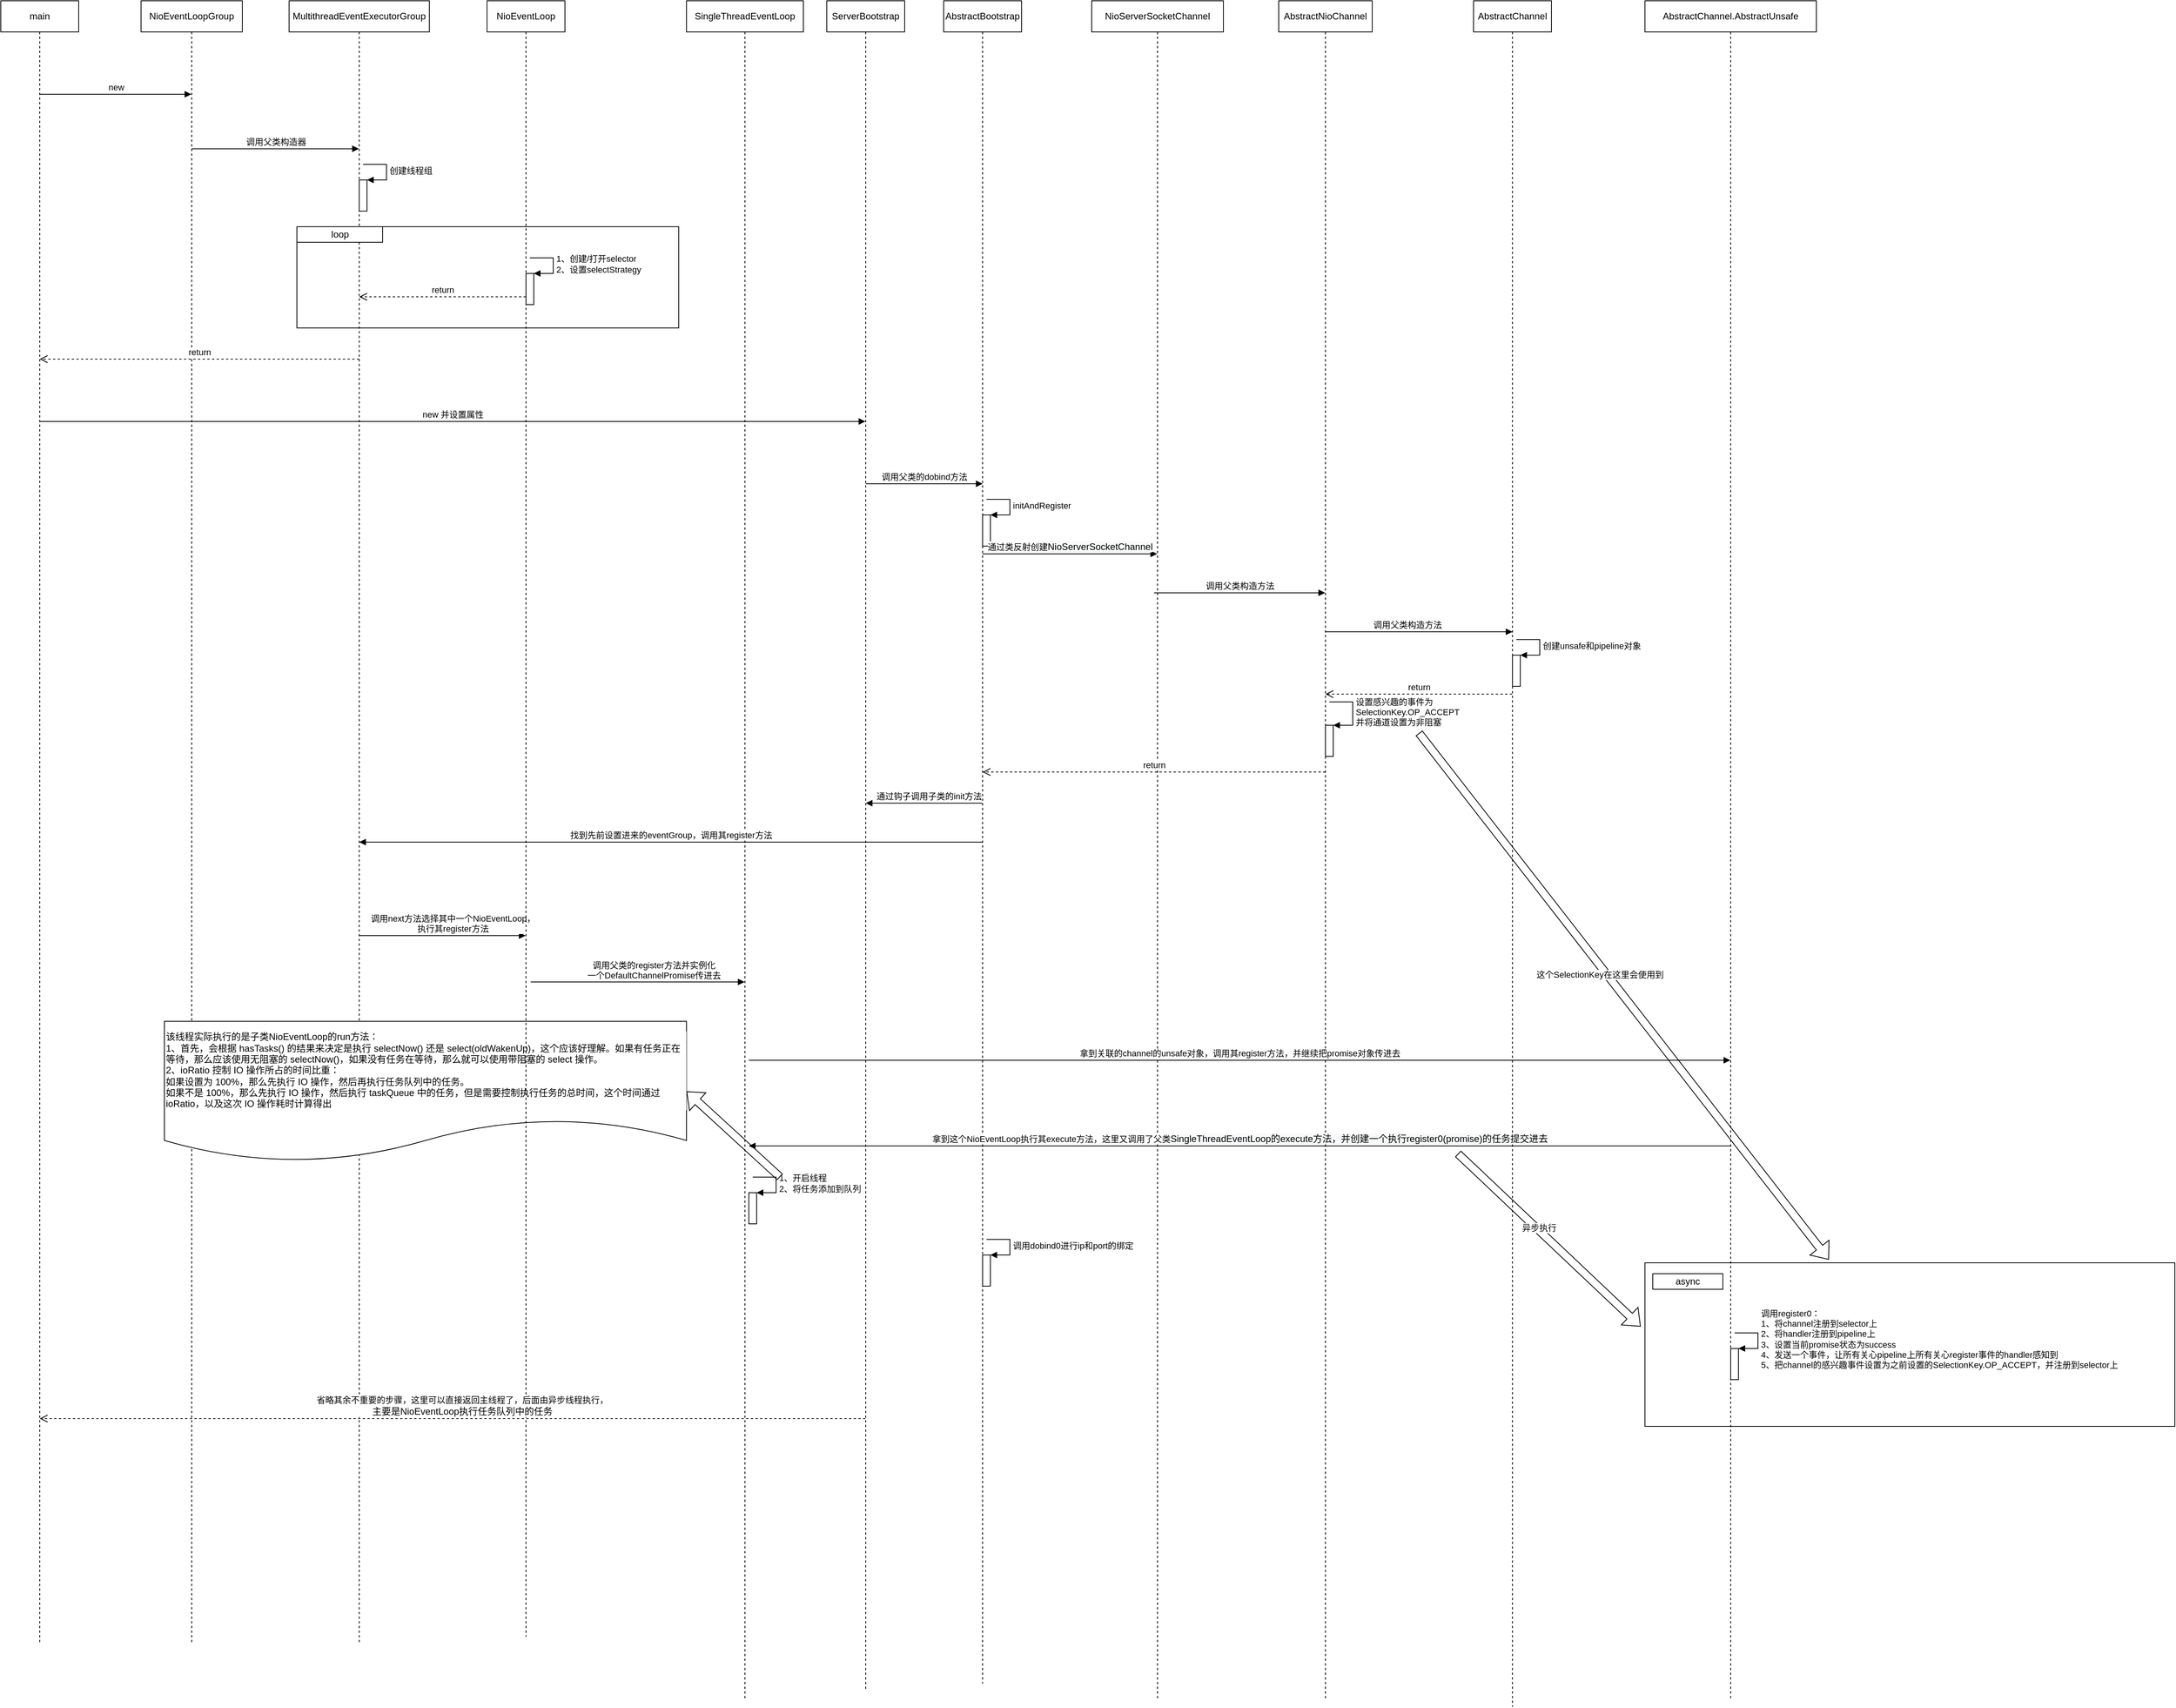 <mxfile version="20.2.3" type="github" pages="3">
  <diagram id="tIxRO8xajf78YPQee-sz" name="server启动流程">
    <mxGraphModel dx="2013" dy="654" grid="1" gridSize="10" guides="1" tooltips="1" connect="1" arrows="1" fold="1" page="1" pageScale="1" pageWidth="827" pageHeight="1169" math="0" shadow="0">
      <root>
        <mxCell id="0" />
        <mxCell id="1" parent="0" />
        <mxCell id="DxM8Dleu8LJ3Jo9YHwbV-5" value="" style="whiteSpace=wrap;html=1;" parent="1" vertex="1">
          <mxGeometry x="1850" y="1720" width="680" height="210" as="geometry" />
        </mxCell>
        <mxCell id="Zc0WpYRjjQa7R1iuoixP-24" value="" style="verticalLabelPosition=bottom;verticalAlign=top;html=1;shape=mxgraph.basic.rect;fillColor2=none;strokeWidth=1;size=20;indent=5;labelBackgroundColor=#1A1A1A;" parent="1" vertex="1">
          <mxGeometry x="120" y="390" width="490" height="130" as="geometry" />
        </mxCell>
        <mxCell id="FBzr9HJSju0Ybb7Xefjj-1" value="main" style="shape=umlLifeline;perimeter=lifelinePerimeter;whiteSpace=wrap;html=1;container=1;collapsible=0;recursiveResize=0;outlineConnect=0;" parent="1" vertex="1">
          <mxGeometry x="-260" y="100" width="100" height="2110" as="geometry" />
        </mxCell>
        <mxCell id="FBzr9HJSju0Ybb7Xefjj-2" value="NioEventLoopGroup" style="shape=umlLifeline;perimeter=lifelinePerimeter;whiteSpace=wrap;html=1;container=1;collapsible=0;recursiveResize=0;outlineConnect=0;" parent="1" vertex="1">
          <mxGeometry x="-80" y="100" width="130" height="2110" as="geometry" />
        </mxCell>
        <mxCell id="Zc0WpYRjjQa7R1iuoixP-1" value="MultithreadEventExecutorGroup" style="shape=umlLifeline;perimeter=lifelinePerimeter;whiteSpace=wrap;html=1;container=1;collapsible=0;recursiveResize=0;outlineConnect=0;" parent="1" vertex="1">
          <mxGeometry x="110" y="100" width="180" height="2110" as="geometry" />
        </mxCell>
        <mxCell id="Zc0WpYRjjQa7R1iuoixP-14" value="" style="html=1;points=[];perimeter=orthogonalPerimeter;labelBackgroundColor=#1A1A1A;" parent="Zc0WpYRjjQa7R1iuoixP-1" vertex="1">
          <mxGeometry x="90" y="230" width="10" height="40" as="geometry" />
        </mxCell>
        <mxCell id="Zc0WpYRjjQa7R1iuoixP-15" value="创建线程组" style="edgeStyle=orthogonalEdgeStyle;html=1;align=left;spacingLeft=2;endArrow=block;rounded=0;entryX=1;entryY=0;" parent="Zc0WpYRjjQa7R1iuoixP-1" target="Zc0WpYRjjQa7R1iuoixP-14" edge="1">
          <mxGeometry relative="1" as="geometry">
            <mxPoint x="95" y="210" as="sourcePoint" />
            <Array as="points">
              <mxPoint x="125" y="210" />
            </Array>
          </mxGeometry>
        </mxCell>
        <mxCell id="Zc0WpYRjjQa7R1iuoixP-26" value="loop" style="verticalLabelPosition=middle;verticalAlign=middle;html=1;shape=mxgraph.basic.rect;fillColor2=none;strokeWidth=1;size=20;indent=5;labelBackgroundColor=#FFFFFF;fontColor=#000000;labelPosition=center;align=center;" parent="Zc0WpYRjjQa7R1iuoixP-1" vertex="1">
          <mxGeometry x="10" y="290" width="110" height="20" as="geometry" />
        </mxCell>
        <mxCell id="Zc0WpYRjjQa7R1iuoixP-27" value="return" style="html=1;verticalAlign=bottom;endArrow=open;dashed=1;endSize=8;rounded=0;fontColor=#000000;" parent="Zc0WpYRjjQa7R1iuoixP-1" target="FBzr9HJSju0Ybb7Xefjj-1" edge="1">
          <mxGeometry relative="1" as="geometry">
            <mxPoint x="90" y="460" as="sourcePoint" />
            <mxPoint x="10" y="460" as="targetPoint" />
            <Array as="points">
              <mxPoint x="-60" y="460" />
            </Array>
          </mxGeometry>
        </mxCell>
        <mxCell id="9O3o-UVENLf6trGfuzex-10" value="调用next方法选择其中一个NioEventLoop，&lt;br&gt;执行其register方法" style="html=1;verticalAlign=bottom;endArrow=block;rounded=0;" parent="Zc0WpYRjjQa7R1iuoixP-1" target="Zc0WpYRjjQa7R1iuoixP-2" edge="1">
          <mxGeometry x="0.124" width="80" relative="1" as="geometry">
            <mxPoint x="90" y="1200" as="sourcePoint" />
            <mxPoint x="170" y="1200" as="targetPoint" />
            <mxPoint as="offset" />
          </mxGeometry>
        </mxCell>
        <mxCell id="9O3o-UVENLf6trGfuzex-11" value="该线程实际执行的是子类NioEventLoop的run方法：&lt;br&gt;1、首先，会根据 hasTasks() 的结果来决定是执行 selectNow() 还是 select(oldWakenUp)，这个应该好理解。如果有任务正在等待，那么应该使用无阻塞的 selectNow()，如果没有任务在等待，那么就可以使用带阻塞的 select 操作。&lt;br&gt;2、ioRatio 控制 IO 操作所占的时间比重：&lt;br&gt;如果设置为 100%，那么先执行 IO 操作，然后再执行任务队列中的任务。&lt;br&gt;&lt;div style=&quot;&quot;&gt;如果不是 100%，那么先执行 IO 操作，然后执行 taskQueue 中的任务，但是需要控制执行任务的总时间，这个时间通过 ioRatio，以及这次 IO 操作耗时计算得出&lt;/div&gt;" style="shape=document;whiteSpace=wrap;html=1;boundedLbl=1;labelBackgroundColor=#FFFFFF;fontColor=#000000;align=left;" parent="Zc0WpYRjjQa7R1iuoixP-1" vertex="1">
          <mxGeometry x="-160" y="1310" width="670" height="180" as="geometry" />
        </mxCell>
        <mxCell id="Zc0WpYRjjQa7R1iuoixP-2" value="NioEventLoop" style="shape=umlLifeline;perimeter=lifelinePerimeter;whiteSpace=wrap;html=1;container=1;collapsible=0;recursiveResize=0;outlineConnect=0;" parent="1" vertex="1">
          <mxGeometry x="364" y="100" width="100" height="2100" as="geometry" />
        </mxCell>
        <mxCell id="Zc0WpYRjjQa7R1iuoixP-20" value="" style="html=1;points=[];perimeter=orthogonalPerimeter;labelBackgroundColor=#1A1A1A;" parent="Zc0WpYRjjQa7R1iuoixP-2" vertex="1">
          <mxGeometry x="50" y="350" width="10" height="40" as="geometry" />
        </mxCell>
        <mxCell id="Zc0WpYRjjQa7R1iuoixP-21" value="1、创建/打开selector&lt;br&gt;2、设置selectStrategy" style="edgeStyle=orthogonalEdgeStyle;html=1;align=left;spacingLeft=2;endArrow=block;rounded=0;entryX=1;entryY=0;" parent="Zc0WpYRjjQa7R1iuoixP-2" target="Zc0WpYRjjQa7R1iuoixP-20" edge="1">
          <mxGeometry relative="1" as="geometry">
            <mxPoint x="55" y="330" as="sourcePoint" />
            <Array as="points">
              <mxPoint x="85" y="330" />
            </Array>
          </mxGeometry>
        </mxCell>
        <mxCell id="Zc0WpYRjjQa7R1iuoixP-22" value="return" style="html=1;verticalAlign=bottom;endArrow=open;dashed=1;endSize=8;rounded=0;" parent="Zc0WpYRjjQa7R1iuoixP-2" target="Zc0WpYRjjQa7R1iuoixP-1" edge="1">
          <mxGeometry relative="1" as="geometry">
            <mxPoint x="50" y="380" as="sourcePoint" />
            <mxPoint x="-30" y="380" as="targetPoint" />
          </mxGeometry>
        </mxCell>
        <mxCell id="Zc0WpYRjjQa7R1iuoixP-4" value="ServerBootstrap" style="shape=umlLifeline;perimeter=lifelinePerimeter;whiteSpace=wrap;html=1;container=1;collapsible=0;recursiveResize=0;outlineConnect=0;" parent="1" vertex="1">
          <mxGeometry x="800" y="100" width="100" height="2170" as="geometry" />
        </mxCell>
        <mxCell id="Zc0WpYRjjQa7R1iuoixP-6" value="NioServerSocketChannel" style="shape=umlLifeline;perimeter=lifelinePerimeter;whiteSpace=wrap;html=1;container=1;collapsible=0;recursiveResize=0;outlineConnect=0;" parent="1" vertex="1">
          <mxGeometry x="1140" y="100" width="169" height="2180" as="geometry" />
        </mxCell>
        <mxCell id="Zc0WpYRjjQa7R1iuoixP-34" value="调用父类构造方法" style="html=1;verticalAlign=bottom;endArrow=block;rounded=0;" parent="Zc0WpYRjjQa7R1iuoixP-6" target="Zc0WpYRjjQa7R1iuoixP-7" edge="1">
          <mxGeometry width="80" relative="1" as="geometry">
            <mxPoint x="80" y="760" as="sourcePoint" />
            <mxPoint x="160" y="760" as="targetPoint" />
          </mxGeometry>
        </mxCell>
        <mxCell id="Zc0WpYRjjQa7R1iuoixP-7" value="AbstractNioChannel" style="shape=umlLifeline;perimeter=lifelinePerimeter;whiteSpace=wrap;html=1;container=1;collapsible=0;recursiveResize=0;outlineConnect=0;" parent="1" vertex="1">
          <mxGeometry x="1380" y="100" width="120" height="2180" as="geometry" />
        </mxCell>
        <mxCell id="Zc0WpYRjjQa7R1iuoixP-38" value="return" style="html=1;verticalAlign=bottom;endArrow=open;dashed=1;endSize=8;rounded=0;fontColor=#000000;" parent="Zc0WpYRjjQa7R1iuoixP-7" source="Zc0WpYRjjQa7R1iuoixP-8" edge="1">
          <mxGeometry relative="1" as="geometry">
            <mxPoint x="140" y="890" as="sourcePoint" />
            <mxPoint x="60" y="890" as="targetPoint" />
          </mxGeometry>
        </mxCell>
        <mxCell id="Zc0WpYRjjQa7R1iuoixP-39" value="" style="html=1;points=[];perimeter=orthogonalPerimeter;labelBackgroundColor=#1A1A1A;" parent="Zc0WpYRjjQa7R1iuoixP-7" vertex="1">
          <mxGeometry x="60" y="930" width="10" height="40" as="geometry" />
        </mxCell>
        <mxCell id="Zc0WpYRjjQa7R1iuoixP-40" value="设置感兴趣的事件为&lt;br&gt;SelectionKey.OP_ACCEPT&lt;br&gt;并将通道设置为非阻塞" style="edgeStyle=orthogonalEdgeStyle;html=1;align=left;spacingLeft=2;endArrow=block;rounded=0;entryX=1;entryY=0;" parent="Zc0WpYRjjQa7R1iuoixP-7" target="Zc0WpYRjjQa7R1iuoixP-39" edge="1">
          <mxGeometry relative="1" as="geometry">
            <mxPoint x="65" y="900" as="sourcePoint" />
            <Array as="points">
              <mxPoint x="95" y="900" />
            </Array>
          </mxGeometry>
        </mxCell>
        <mxCell id="9O3o-UVENLf6trGfuzex-1" value="return" style="html=1;verticalAlign=bottom;endArrow=open;dashed=1;endSize=8;rounded=0;fontColor=#000000;" parent="Zc0WpYRjjQa7R1iuoixP-7" target="Zc0WpYRjjQa7R1iuoixP-29" edge="1">
          <mxGeometry relative="1" as="geometry">
            <mxPoint x="60" y="990" as="sourcePoint" />
            <mxPoint x="-670" y="1000" as="targetPoint" />
          </mxGeometry>
        </mxCell>
        <mxCell id="Zc0WpYRjjQa7R1iuoixP-8" value="AbstractChannel" style="shape=umlLifeline;perimeter=lifelinePerimeter;whiteSpace=wrap;html=1;container=1;collapsible=0;recursiveResize=0;outlineConnect=0;" parent="1" vertex="1">
          <mxGeometry x="1630" y="100" width="100" height="2190" as="geometry" />
        </mxCell>
        <mxCell id="Zc0WpYRjjQa7R1iuoixP-35" value="调用父类构造方法" style="html=1;verticalAlign=bottom;endArrow=block;rounded=0;" parent="Zc0WpYRjjQa7R1iuoixP-8" source="Zc0WpYRjjQa7R1iuoixP-7" edge="1">
          <mxGeometry x="-0.129" width="80" relative="1" as="geometry">
            <mxPoint x="-150" y="810" as="sourcePoint" />
            <mxPoint x="50" y="810" as="targetPoint" />
            <mxPoint as="offset" />
          </mxGeometry>
        </mxCell>
        <mxCell id="Zc0WpYRjjQa7R1iuoixP-36" value="" style="html=1;points=[];perimeter=orthogonalPerimeter;labelBackgroundColor=#1A1A1A;" parent="Zc0WpYRjjQa7R1iuoixP-8" vertex="1">
          <mxGeometry x="50" y="840" width="10" height="40" as="geometry" />
        </mxCell>
        <mxCell id="Zc0WpYRjjQa7R1iuoixP-37" value="创建unsafe和pipeline对象" style="edgeStyle=orthogonalEdgeStyle;html=1;align=left;spacingLeft=2;endArrow=block;rounded=0;entryX=1;entryY=0;" parent="Zc0WpYRjjQa7R1iuoixP-8" target="Zc0WpYRjjQa7R1iuoixP-36" edge="1">
          <mxGeometry relative="1" as="geometry">
            <mxPoint x="55" y="820" as="sourcePoint" />
            <Array as="points">
              <mxPoint x="85" y="820" />
            </Array>
          </mxGeometry>
        </mxCell>
        <mxCell id="Zc0WpYRjjQa7R1iuoixP-9" value="SingleThreadEventLoop" style="shape=umlLifeline;perimeter=lifelinePerimeter;whiteSpace=wrap;html=1;container=1;collapsible=0;recursiveResize=0;outlineConnect=0;" parent="1" vertex="1">
          <mxGeometry x="620" y="100" width="150" height="2180" as="geometry" />
        </mxCell>
        <mxCell id="9O3o-UVENLf6trGfuzex-13" value="拿到关联的channel的unsafe对象，调用其register方法，并继续把promise对象传进去" style="html=1;verticalAlign=bottom;endArrow=block;rounded=0;" parent="Zc0WpYRjjQa7R1iuoixP-9" target="Zc0WpYRjjQa7R1iuoixP-10" edge="1">
          <mxGeometry width="80" relative="1" as="geometry">
            <mxPoint x="80" y="1360" as="sourcePoint" />
            <mxPoint x="160" y="1360" as="targetPoint" />
            <mxPoint as="offset" />
          </mxGeometry>
        </mxCell>
        <mxCell id="9O3o-UVENLf6trGfuzex-17" value="" style="html=1;points=[];perimeter=orthogonalPerimeter;labelBackgroundColor=#1A1A1A;" parent="Zc0WpYRjjQa7R1iuoixP-9" vertex="1">
          <mxGeometry x="80" y="1530" width="10" height="40" as="geometry" />
        </mxCell>
        <mxCell id="9O3o-UVENLf6trGfuzex-18" value="1、开启线程&lt;br&gt;2、将任务添加到队列" style="edgeStyle=orthogonalEdgeStyle;html=1;align=left;spacingLeft=2;endArrow=block;rounded=0;entryX=1;entryY=0;" parent="Zc0WpYRjjQa7R1iuoixP-9" target="9O3o-UVENLf6trGfuzex-17" edge="1">
          <mxGeometry relative="1" as="geometry">
            <mxPoint x="85" y="1510" as="sourcePoint" />
            <Array as="points">
              <mxPoint x="115" y="1510" />
            </Array>
          </mxGeometry>
        </mxCell>
        <mxCell id="Zc0WpYRjjQa7R1iuoixP-10" value="AbstractChannel.AbstractUnsafe" style="shape=umlLifeline;perimeter=lifelinePerimeter;whiteSpace=wrap;html=1;container=1;collapsible=0;recursiveResize=0;outlineConnect=0;" parent="1" vertex="1">
          <mxGeometry x="1850" y="100" width="220" height="2180" as="geometry" />
        </mxCell>
        <mxCell id="DxM8Dleu8LJ3Jo9YHwbV-1" value="" style="html=1;points=[];perimeter=orthogonalPerimeter;labelBackgroundColor=#1A1A1A;" parent="Zc0WpYRjjQa7R1iuoixP-10" vertex="1">
          <mxGeometry x="110" y="1730" width="10" height="40" as="geometry" />
        </mxCell>
        <mxCell id="DxM8Dleu8LJ3Jo9YHwbV-2" value="调用register0：&lt;br&gt;1、将channel注册到selector上&lt;br&gt;2、将handler注册到pipeline上&lt;br&gt;3、设置当前promise状态为success&lt;br&gt;4、发送一个事件，让所有关心pipeline上所有关心register事件的handler感知到&lt;br&gt;5、把channel的感兴趣事件设置为之前设置的SelectionKey.OP_ACCEPT，并注册到selector上" style="edgeStyle=orthogonalEdgeStyle;html=1;align=left;spacingLeft=2;endArrow=block;rounded=0;entryX=1;entryY=0;" parent="Zc0WpYRjjQa7R1iuoixP-10" target="DxM8Dleu8LJ3Jo9YHwbV-1" edge="1">
          <mxGeometry relative="1" as="geometry">
            <mxPoint x="115" y="1710" as="sourcePoint" />
            <Array as="points">
              <mxPoint x="145" y="1710" />
            </Array>
          </mxGeometry>
        </mxCell>
        <mxCell id="Zc0WpYRjjQa7R1iuoixP-12" value="new" style="html=1;verticalAlign=bottom;endArrow=block;rounded=0;" parent="1" source="FBzr9HJSju0Ybb7Xefjj-1" target="FBzr9HJSju0Ybb7Xefjj-2" edge="1">
          <mxGeometry width="80" relative="1" as="geometry">
            <mxPoint x="-190" y="200" as="sourcePoint" />
            <mxPoint x="80" y="350" as="targetPoint" />
            <Array as="points">
              <mxPoint x="-180" y="220" />
            </Array>
          </mxGeometry>
        </mxCell>
        <mxCell id="Zc0WpYRjjQa7R1iuoixP-13" value="调用父类构造器" style="html=1;verticalAlign=bottom;endArrow=block;rounded=0;" parent="1" source="FBzr9HJSju0Ybb7Xefjj-2" target="Zc0WpYRjjQa7R1iuoixP-1" edge="1">
          <mxGeometry width="80" relative="1" as="geometry">
            <mxPoint x="20" y="350" as="sourcePoint" />
            <mxPoint x="80" y="350" as="targetPoint" />
            <Array as="points">
              <mxPoint x="80" y="290" />
            </Array>
          </mxGeometry>
        </mxCell>
        <mxCell id="Zc0WpYRjjQa7R1iuoixP-28" value="new 并设置属性" style="html=1;verticalAlign=bottom;endArrow=block;rounded=0;" parent="1" source="FBzr9HJSju0Ybb7Xefjj-1" target="Zc0WpYRjjQa7R1iuoixP-4" edge="1">
          <mxGeometry width="80" relative="1" as="geometry">
            <mxPoint x="360" y="860" as="sourcePoint" />
            <mxPoint x="580" y="540" as="targetPoint" />
            <Array as="points">
              <mxPoint x="500" y="640" />
            </Array>
          </mxGeometry>
        </mxCell>
        <mxCell id="Zc0WpYRjjQa7R1iuoixP-29" value="AbstractBootstrap" style="shape=umlLifeline;perimeter=lifelinePerimeter;whiteSpace=wrap;html=1;container=1;collapsible=0;recursiveResize=0;outlineConnect=0;" parent="1" vertex="1">
          <mxGeometry x="950" y="100" width="100" height="2160" as="geometry" />
        </mxCell>
        <mxCell id="Zc0WpYRjjQa7R1iuoixP-30" value="调用父类的dobind方法" style="html=1;verticalAlign=bottom;endArrow=block;rounded=0;" parent="Zc0WpYRjjQa7R1iuoixP-29" source="Zc0WpYRjjQa7R1iuoixP-4" edge="1">
          <mxGeometry width="80" relative="1" as="geometry">
            <mxPoint x="-30" y="620" as="sourcePoint" />
            <mxPoint x="50" y="620" as="targetPoint" />
          </mxGeometry>
        </mxCell>
        <mxCell id="Zc0WpYRjjQa7R1iuoixP-31" value="" style="html=1;points=[];perimeter=orthogonalPerimeter;labelBackgroundColor=#1A1A1A;" parent="Zc0WpYRjjQa7R1iuoixP-29" vertex="1">
          <mxGeometry x="50" y="660" width="10" height="40" as="geometry" />
        </mxCell>
        <mxCell id="Zc0WpYRjjQa7R1iuoixP-32" value="initAndRegister" style="edgeStyle=orthogonalEdgeStyle;html=1;align=left;spacingLeft=2;endArrow=block;rounded=0;entryX=1;entryY=0;" parent="Zc0WpYRjjQa7R1iuoixP-29" target="Zc0WpYRjjQa7R1iuoixP-31" edge="1">
          <mxGeometry relative="1" as="geometry">
            <mxPoint x="55" y="640" as="sourcePoint" />
            <Array as="points">
              <mxPoint x="85" y="640" />
            </Array>
          </mxGeometry>
        </mxCell>
        <mxCell id="oQnyXOKlGi86Vt2u1hFz-2" value="" style="html=1;points=[];perimeter=orthogonalPerimeter;" vertex="1" parent="Zc0WpYRjjQa7R1iuoixP-29">
          <mxGeometry x="50" y="1610" width="10" height="40" as="geometry" />
        </mxCell>
        <mxCell id="oQnyXOKlGi86Vt2u1hFz-3" value="调用dobind0进行ip和port的绑定" style="edgeStyle=orthogonalEdgeStyle;html=1;align=left;spacingLeft=2;endArrow=block;rounded=0;entryX=1;entryY=0;" edge="1" target="oQnyXOKlGi86Vt2u1hFz-2" parent="Zc0WpYRjjQa7R1iuoixP-29">
          <mxGeometry relative="1" as="geometry">
            <mxPoint x="55" y="1590" as="sourcePoint" />
            <Array as="points">
              <mxPoint x="85" y="1590" />
            </Array>
          </mxGeometry>
        </mxCell>
        <mxCell id="Zc0WpYRjjQa7R1iuoixP-33" value="通过类反射创建&lt;span style=&quot;font-size: 12px; background-color: rgb(248, 249, 250);&quot;&gt;NioServerSocketChannel&lt;/span&gt;" style="html=1;verticalAlign=bottom;endArrow=block;rounded=0;" parent="1" source="Zc0WpYRjjQa7R1iuoixP-29" target="Zc0WpYRjjQa7R1iuoixP-6" edge="1">
          <mxGeometry width="80" relative="1" as="geometry">
            <mxPoint x="850" y="880" as="sourcePoint" />
            <mxPoint x="1050" y="870" as="targetPoint" />
            <Array as="points">
              <mxPoint x="1060" y="810" />
            </Array>
          </mxGeometry>
        </mxCell>
        <mxCell id="9O3o-UVENLf6trGfuzex-5" value="通过钩子调用子类的init方法" style="html=1;verticalAlign=bottom;endArrow=block;rounded=0;" parent="1" source="Zc0WpYRjjQa7R1iuoixP-29" target="Zc0WpYRjjQa7R1iuoixP-4" edge="1">
          <mxGeometry x="-0.065" width="80" relative="1" as="geometry">
            <mxPoint x="780" y="1130" as="sourcePoint" />
            <mxPoint x="740" y="1150" as="targetPoint" />
            <Array as="points">
              <mxPoint x="930" y="1130" />
              <mxPoint x="890" y="1130" />
            </Array>
            <mxPoint x="1" as="offset" />
          </mxGeometry>
        </mxCell>
        <mxCell id="9O3o-UVENLf6trGfuzex-6" value="找到先前设置进来的eventGroup，调用其register方法" style="html=1;verticalAlign=bottom;endArrow=block;rounded=0;" parent="1" source="Zc0WpYRjjQa7R1iuoixP-29" target="Zc0WpYRjjQa7R1iuoixP-1" edge="1">
          <mxGeometry width="80" relative="1" as="geometry">
            <mxPoint x="800" y="1230" as="sourcePoint" />
            <mxPoint x="230" y="1230" as="targetPoint" />
            <Array as="points">
              <mxPoint x="320" y="1180" />
            </Array>
          </mxGeometry>
        </mxCell>
        <mxCell id="9O3o-UVENLf6trGfuzex-12" value="调用父类的register方法并实例化&lt;br&gt;一个DefaultChannelPromise传进去" style="html=1;verticalAlign=bottom;endArrow=block;rounded=0;" parent="1" target="Zc0WpYRjjQa7R1iuoixP-9" edge="1">
          <mxGeometry x="0.15" width="80" relative="1" as="geometry">
            <mxPoint x="420" y="1359.5" as="sourcePoint" />
            <mxPoint x="500" y="1359.5" as="targetPoint" />
            <mxPoint as="offset" />
          </mxGeometry>
        </mxCell>
        <mxCell id="9O3o-UVENLf6trGfuzex-16" value="拿到这个NioEventLoop执行其execute方法，这里又调用了父类&lt;span style=&quot;font-size: 12px; background-color: rgb(248, 249, 250);&quot;&gt;SingleThreadEventLoop的execute方法，并创建一个执行register0(promise)的任务提交进去&lt;/span&gt;" style="html=1;verticalAlign=bottom;endArrow=block;rounded=0;" parent="1" source="Zc0WpYRjjQa7R1iuoixP-10" edge="1">
          <mxGeometry width="80" relative="1" as="geometry">
            <mxPoint x="1780" y="1570" as="sourcePoint" />
            <mxPoint x="700" y="1570" as="targetPoint" />
          </mxGeometry>
        </mxCell>
        <mxCell id="9O3o-UVENLf6trGfuzex-19" value="" style="shape=flexArrow;endArrow=classic;html=1;rounded=0;fontColor=#000000;entryX=1;entryY=0.5;entryDx=0;entryDy=0;" parent="1" target="9O3o-UVENLf6trGfuzex-11" edge="1">
          <mxGeometry width="50" height="50" relative="1" as="geometry">
            <mxPoint x="740" y="1610" as="sourcePoint" />
            <mxPoint x="430" y="1540" as="targetPoint" />
          </mxGeometry>
        </mxCell>
        <mxCell id="9O3o-UVENLf6trGfuzex-20" value="省略其余不重要的步骤，这里可以直接返回主线程了，后面由异步线程执行，&lt;br&gt;&lt;span style=&quot;font-size: 12px;&quot;&gt;主要是NioEventLoop执行任务队列中的任务&lt;/span&gt;" style="html=1;verticalAlign=bottom;endArrow=open;dashed=1;endSize=8;rounded=0;fontColor=#000000;" parent="1" source="Zc0WpYRjjQa7R1iuoixP-4" edge="1" target="FBzr9HJSju0Ybb7Xefjj-1">
          <mxGeometry x="-0.02" relative="1" as="geometry">
            <mxPoint x="780" y="1720" as="sourcePoint" />
            <mxPoint x="-200" y="1720" as="targetPoint" />
            <Array as="points">
              <mxPoint x="460" y="1920" />
            </Array>
            <mxPoint x="1" as="offset" />
          </mxGeometry>
        </mxCell>
        <mxCell id="DxM8Dleu8LJ3Jo9YHwbV-6" value="async" style="rounded=0;whiteSpace=wrap;html=1;" parent="1" vertex="1">
          <mxGeometry x="1860" y="1734" width="90" height="20" as="geometry" />
        </mxCell>
        <mxCell id="DxM8Dleu8LJ3Jo9YHwbV-7" value="" style="shape=flexArrow;endArrow=classic;html=1;rounded=0;entryX=-0.008;entryY=0.39;entryDx=0;entryDy=0;entryPerimeter=0;" parent="1" target="DxM8Dleu8LJ3Jo9YHwbV-5" edge="1">
          <mxGeometry width="50" height="50" relative="1" as="geometry">
            <mxPoint x="1610" y="1580" as="sourcePoint" />
            <mxPoint x="1360" y="1530" as="targetPoint" />
          </mxGeometry>
        </mxCell>
        <mxCell id="DxM8Dleu8LJ3Jo9YHwbV-8" value="异步执行" style="edgeLabel;html=1;align=center;verticalAlign=middle;resizable=0;points=[];" parent="DxM8Dleu8LJ3Jo9YHwbV-7" vertex="1" connectable="0">
          <mxGeometry x="-0.136" y="2" relative="1" as="geometry">
            <mxPoint x="1" as="offset" />
          </mxGeometry>
        </mxCell>
        <mxCell id="DxM8Dleu8LJ3Jo9YHwbV-9" value="" style="shape=flexArrow;endArrow=classic;html=1;rounded=0;entryX=0.347;entryY=-0.019;entryDx=0;entryDy=0;entryPerimeter=0;" parent="1" target="DxM8Dleu8LJ3Jo9YHwbV-5" edge="1">
          <mxGeometry width="50" height="50" relative="1" as="geometry">
            <mxPoint x="1560" y="1040" as="sourcePoint" />
            <mxPoint x="1740" y="1330" as="targetPoint" />
          </mxGeometry>
        </mxCell>
        <mxCell id="DxM8Dleu8LJ3Jo9YHwbV-10" value="这个SelectionKey在这里会使用到" style="edgeLabel;html=1;align=center;verticalAlign=middle;resizable=0;points=[];" parent="DxM8Dleu8LJ3Jo9YHwbV-9" vertex="1" connectable="0">
          <mxGeometry x="-0.095" y="-6" relative="1" as="geometry">
            <mxPoint x="-1" as="offset" />
          </mxGeometry>
        </mxCell>
      </root>
    </mxGraphModel>
  </diagram>
  <diagram id="C_GjFuJY2KlmzBEu09hV" name="第 2 页">
    <mxGraphModel dx="1941" dy="1122" grid="1" gridSize="10" guides="1" tooltips="1" connect="1" arrows="1" fold="1" page="1" pageScale="1" pageWidth="827" pageHeight="1169" math="0" shadow="0">
      <root>
        <mxCell id="0" />
        <mxCell id="1" parent="0" />
      </root>
    </mxGraphModel>
  </diagram>
  <diagram id="HSvUeVJYrhFgCNKYpJXA" name="pipeline">
    <mxGraphModel dx="1941" dy="1122" grid="1" gridSize="10" guides="1" tooltips="1" connect="1" arrows="1" fold="1" page="1" pageScale="1" pageWidth="827" pageHeight="1169" math="0" shadow="0">
      <root>
        <mxCell id="0" />
        <mxCell id="1" parent="0" />
        <mxCell id="zL_AtWtQ_RpCjJFN_FTW-1" value="HeadContext" style="rounded=0;whiteSpace=wrap;html=1;labelBackgroundColor=#FFFFFF;fontColor=#000000;labelPosition=center;verticalLabelPosition=middle;align=left;verticalAlign=top;" vertex="1" parent="1">
          <mxGeometry x="30" y="390" width="200" height="90" as="geometry" />
        </mxCell>
        <mxCell id="zL_AtWtQ_RpCjJFN_FTW-2" value="" style="whiteSpace=wrap;html=1;labelBackgroundColor=#FFFFFF;fontColor=#000000;" vertex="1" parent="1">
          <mxGeometry x="360" y="390" width="230" height="90" as="geometry" />
        </mxCell>
        <mxCell id="zL_AtWtQ_RpCjJFN_FTW-3" value="TailContext" style="whiteSpace=wrap;html=1;labelBackgroundColor=#FFFFFF;fontColor=#000000;align=left;labelPosition=center;verticalLabelPosition=middle;verticalAlign=top;" vertex="1" parent="1">
          <mxGeometry x="710" y="400" width="200" height="80" as="geometry" />
        </mxCell>
        <mxCell id="zL_AtWtQ_RpCjJFN_FTW-4" value="handler" style="whiteSpace=wrap;html=1;labelBackgroundColor=#FFFFFF;fontColor=#000000;" vertex="1" parent="1">
          <mxGeometry x="755" y="422.5" width="110" height="40" as="geometry" />
        </mxCell>
        <mxCell id="zL_AtWtQ_RpCjJFN_FTW-6" value="handler" style="whiteSpace=wrap;html=1;labelBackgroundColor=#FFFFFF;fontColor=#000000;" vertex="1" parent="1">
          <mxGeometry x="414" y="415" width="110" height="40" as="geometry" />
        </mxCell>
        <mxCell id="zL_AtWtQ_RpCjJFN_FTW-7" value="handler" style="whiteSpace=wrap;html=1;labelBackgroundColor=#FFFFFF;fontColor=#000000;" vertex="1" parent="1">
          <mxGeometry x="75" y="420" width="110" height="40" as="geometry" />
        </mxCell>
        <mxCell id="zL_AtWtQ_RpCjJFN_FTW-8" value="" style="endArrow=classic;html=1;rounded=0;fontColor=#000000;exitX=1;exitY=0.356;exitDx=0;exitDy=0;exitPerimeter=0;entryX=-0.013;entryY=0.367;entryDx=0;entryDy=0;entryPerimeter=0;" edge="1" parent="1" source="zL_AtWtQ_RpCjJFN_FTW-1" target="zL_AtWtQ_RpCjJFN_FTW-2">
          <mxGeometry width="50" height="50" relative="1" as="geometry">
            <mxPoint x="390" y="600" as="sourcePoint" />
            <mxPoint x="440" y="550" as="targetPoint" />
          </mxGeometry>
        </mxCell>
        <mxCell id="zL_AtWtQ_RpCjJFN_FTW-9" value="" style="endArrow=classic;html=1;rounded=0;fontColor=#000000;exitX=1;exitY=0.356;exitDx=0;exitDy=0;exitPerimeter=0;entryX=0;entryY=0.25;entryDx=0;entryDy=0;" edge="1" parent="1" target="zL_AtWtQ_RpCjJFN_FTW-3">
          <mxGeometry width="50" height="50" relative="1" as="geometry">
            <mxPoint x="590" y="420.0" as="sourcePoint" />
            <mxPoint x="717.01" y="420.99" as="targetPoint" />
          </mxGeometry>
        </mxCell>
        <mxCell id="zL_AtWtQ_RpCjJFN_FTW-10" value="" style="endArrow=classic;html=1;rounded=0;fontColor=#000000;exitX=0;exitY=0.689;exitDx=0;exitDy=0;exitPerimeter=0;entryX=1.005;entryY=0.689;entryDx=0;entryDy=0;entryPerimeter=0;" edge="1" parent="1" source="zL_AtWtQ_RpCjJFN_FTW-2" target="zL_AtWtQ_RpCjJFN_FTW-1">
          <mxGeometry width="50" height="50" relative="1" as="geometry">
            <mxPoint x="250" y="442.04" as="sourcePoint" />
            <mxPoint x="377.01" y="443.03" as="targetPoint" />
          </mxGeometry>
        </mxCell>
        <mxCell id="zL_AtWtQ_RpCjJFN_FTW-11" value="" style="endArrow=classic;html=1;rounded=0;fontColor=#000000;exitX=-0.015;exitY=0.667;exitDx=0;exitDy=0;exitPerimeter=0;entryX=1.004;entryY=0.667;entryDx=0;entryDy=0;entryPerimeter=0;" edge="1" parent="1" source="zL_AtWtQ_RpCjJFN_FTW-3" target="zL_AtWtQ_RpCjJFN_FTW-2">
          <mxGeometry width="50" height="50" relative="1" as="geometry">
            <mxPoint x="590" y="584" as="sourcePoint" />
            <mxPoint x="717.01" y="584.99" as="targetPoint" />
          </mxGeometry>
        </mxCell>
      </root>
    </mxGraphModel>
  </diagram>
</mxfile>
